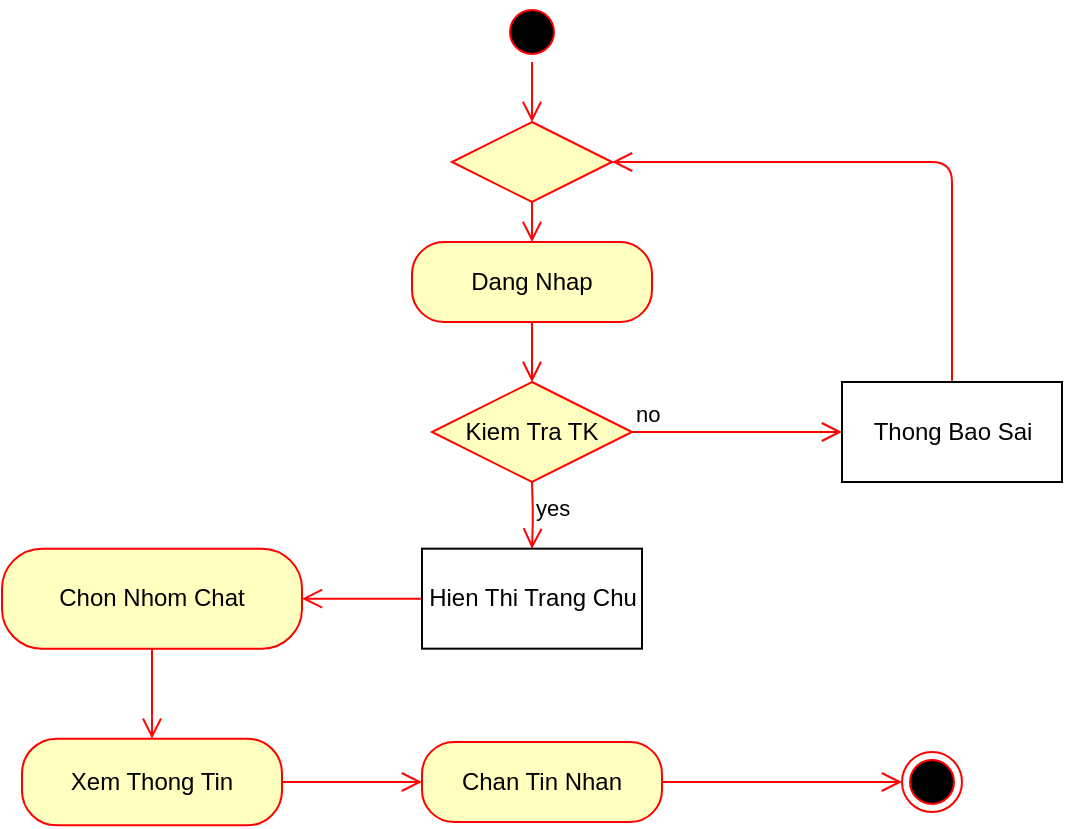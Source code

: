 <mxfile version="12.6.6" type="google"><diagram name="Page-1" id="e7e014a7-5840-1c2e-5031-d8a46d1fe8dd"><mxGraphModel dx="868" dy="439" grid="1" gridSize="10" guides="1" tooltips="1" connect="1" arrows="1" fold="1" page="1" pageScale="1" pageWidth="1169" pageHeight="826" background="#ffffff" math="0" shadow="0"><root><mxCell id="0"/><mxCell id="1" parent="0"/><mxCell id="07IcZVHZO48YeAMWqdxz-41" style="edgeStyle=orthogonalEdgeStyle;rounded=1;orthogonalLoop=1;jettySize=auto;html=1;exitX=0.5;exitY=1;exitDx=0;exitDy=0;entryX=0.5;entryY=0;entryDx=0;entryDy=0;endArrow=open;endFill=0;endSize=8;strokeColor=#FF0505;" edge="1" parent="1" source="07IcZVHZO48YeAMWqdxz-42" target="07IcZVHZO48YeAMWqdxz-50"><mxGeometry relative="1" as="geometry"/></mxCell><mxCell id="07IcZVHZO48YeAMWqdxz-42" value="" style="ellipse;html=1;shape=startState;fillColor=#000000;strokeColor=#ff0000;" vertex="1" parent="1"><mxGeometry x="420" y="40" width="30" height="30" as="geometry"/></mxCell><mxCell id="07IcZVHZO48YeAMWqdxz-43" value="&lt;div&gt;Dang Nhap&lt;br&gt;&lt;/div&gt;" style="rounded=1;whiteSpace=wrap;html=1;arcSize=40;fontColor=#000000;fillColor=#ffffc0;strokeColor=#ff0000;" vertex="1" parent="1"><mxGeometry x="375" y="160" width="120" height="40" as="geometry"/></mxCell><mxCell id="07IcZVHZO48YeAMWqdxz-44" value="" style="edgeStyle=orthogonalEdgeStyle;html=1;verticalAlign=bottom;endArrow=open;endSize=8;strokeColor=#ff0000;entryX=0.5;entryY=0;entryDx=0;entryDy=0;" edge="1" parent="1" source="07IcZVHZO48YeAMWqdxz-43" target="07IcZVHZO48YeAMWqdxz-45"><mxGeometry relative="1" as="geometry"><mxPoint x="435" y="220" as="targetPoint"/></mxGeometry></mxCell><mxCell id="07IcZVHZO48YeAMWqdxz-45" value="Kiem Tra TK" style="rhombus;whiteSpace=wrap;html=1;fillColor=#ffffc0;strokeColor=#ff0000;" vertex="1" parent="1"><mxGeometry x="385" y="230" width="100" height="50" as="geometry"/></mxCell><mxCell id="07IcZVHZO48YeAMWqdxz-46" value="no" style="edgeStyle=orthogonalEdgeStyle;html=1;align=left;verticalAlign=bottom;endArrow=open;endSize=8;strokeColor=#ff0000;entryX=0;entryY=0.5;entryDx=0;entryDy=0;" edge="1" parent="1" source="07IcZVHZO48YeAMWqdxz-45" target="07IcZVHZO48YeAMWqdxz-48"><mxGeometry x="-1" relative="1" as="geometry"><mxPoint x="580" y="260" as="targetPoint"/><Array as="points"><mxPoint x="570" y="255"/><mxPoint x="570" y="255"/></Array></mxGeometry></mxCell><mxCell id="07IcZVHZO48YeAMWqdxz-47" style="edgeStyle=orthogonalEdgeStyle;rounded=1;orthogonalLoop=1;jettySize=auto;html=1;exitX=0.5;exitY=0;exitDx=0;exitDy=0;entryX=1;entryY=0.5;entryDx=0;entryDy=0;endArrow=open;endFill=0;endSize=8;strokeColor=#FF0505;" edge="1" parent="1" source="07IcZVHZO48YeAMWqdxz-48" target="07IcZVHZO48YeAMWqdxz-50"><mxGeometry relative="1" as="geometry"/></mxCell><mxCell id="07IcZVHZO48YeAMWqdxz-48" value="Thong Bao Sai" style="html=1;" vertex="1" parent="1"><mxGeometry x="590" y="230" width="110" height="50" as="geometry"/></mxCell><mxCell id="07IcZVHZO48YeAMWqdxz-49" style="edgeStyle=orthogonalEdgeStyle;rounded=1;orthogonalLoop=1;jettySize=auto;html=1;exitX=0.5;exitY=1;exitDx=0;exitDy=0;entryX=0.5;entryY=0;entryDx=0;entryDy=0;endArrow=open;endFill=0;endSize=8;strokeColor=#FF0505;" edge="1" parent="1" source="07IcZVHZO48YeAMWqdxz-50" target="07IcZVHZO48YeAMWqdxz-43"><mxGeometry relative="1" as="geometry"/></mxCell><mxCell id="07IcZVHZO48YeAMWqdxz-50" value="" style="rhombus;whiteSpace=wrap;html=1;fillColor=#ffffc0;strokeColor=#ff0000;" vertex="1" parent="1"><mxGeometry x="395" y="100" width="80" height="40" as="geometry"/></mxCell><mxCell id="07IcZVHZO48YeAMWqdxz-51" value="yes" style="edgeStyle=orthogonalEdgeStyle;html=1;align=left;verticalAlign=top;endArrow=open;endSize=8;strokeColor=#ff0000;entryX=0.5;entryY=0;entryDx=0;entryDy=0;" edge="1" parent="1" target="07IcZVHZO48YeAMWqdxz-58"><mxGeometry x="-1" relative="1" as="geometry"><mxPoint x="435" y="320" as="targetPoint"/><Array as="points"/><mxPoint x="435" y="280" as="sourcePoint"/></mxGeometry></mxCell><mxCell id="07IcZVHZO48YeAMWqdxz-52" style="edgeStyle=orthogonalEdgeStyle;rounded=0;orthogonalLoop=1;jettySize=auto;html=1;exitX=0.5;exitY=1;exitDx=0;exitDy=0;entryX=0.5;entryY=0;entryDx=0;entryDy=0;endArrow=open;endFill=0;endSize=8;strokeColor=#FF0505;" edge="1" parent="1" source="07IcZVHZO48YeAMWqdxz-53" target="07IcZVHZO48YeAMWqdxz-55"><mxGeometry relative="1" as="geometry"/></mxCell><mxCell id="07IcZVHZO48YeAMWqdxz-53" value="Chon Nhom Chat" style="rounded=1;whiteSpace=wrap;html=1;arcSize=40;fontColor=#000000;fillColor=#ffffc0;strokeColor=#ff0000;" vertex="1" parent="1"><mxGeometry x="170" y="313.33" width="150" height="50" as="geometry"/></mxCell><mxCell id="07IcZVHZO48YeAMWqdxz-61" style="edgeStyle=orthogonalEdgeStyle;rounded=0;orthogonalLoop=1;jettySize=auto;html=1;exitX=1;exitY=0.5;exitDx=0;exitDy=0;endSize=8;endArrow=open;endFill=0;strokeColor=#FF0505;" edge="1" parent="1" source="07IcZVHZO48YeAMWqdxz-55" target="07IcZVHZO48YeAMWqdxz-59"><mxGeometry relative="1" as="geometry"/></mxCell><mxCell id="07IcZVHZO48YeAMWqdxz-55" value="Xem Thong Tin " style="rounded=1;whiteSpace=wrap;html=1;arcSize=40;fontColor=#000000;fillColor=#ffffc0;strokeColor=#ff0000;" vertex="1" parent="1"><mxGeometry x="180" y="408.34" width="130" height="43.33" as="geometry"/></mxCell><mxCell id="07IcZVHZO48YeAMWqdxz-56" value="" style="ellipse;html=1;shape=endState;fillColor=#000000;strokeColor=#ff0000;" vertex="1" parent="1"><mxGeometry x="620" y="415" width="30" height="30" as="geometry"/></mxCell><mxCell id="07IcZVHZO48YeAMWqdxz-57" style="edgeStyle=orthogonalEdgeStyle;rounded=0;orthogonalLoop=1;jettySize=auto;html=1;exitX=0;exitY=0.5;exitDx=0;exitDy=0;entryX=1;entryY=0.5;entryDx=0;entryDy=0;endArrow=open;endFill=0;endSize=8;strokeColor=#FF0505;" edge="1" parent="1" source="07IcZVHZO48YeAMWqdxz-58" target="07IcZVHZO48YeAMWqdxz-53"><mxGeometry relative="1" as="geometry"/></mxCell><mxCell id="07IcZVHZO48YeAMWqdxz-58" value="Hien Thi Trang Chu" style="html=1;" vertex="1" parent="1"><mxGeometry x="380" y="313.33" width="110" height="50" as="geometry"/></mxCell><mxCell id="07IcZVHZO48YeAMWqdxz-59" value="Chan Tin Nhan" style="rounded=1;whiteSpace=wrap;html=1;arcSize=40;fontColor=#000000;fillColor=#ffffc0;strokeColor=#ff0000;" vertex="1" parent="1"><mxGeometry x="380" y="410" width="120" height="40" as="geometry"/></mxCell><mxCell id="07IcZVHZO48YeAMWqdxz-60" value="" style="edgeStyle=orthogonalEdgeStyle;html=1;verticalAlign=bottom;endArrow=open;endSize=8;strokeColor=#ff0000;entryX=0;entryY=0.5;entryDx=0;entryDy=0;" edge="1" source="07IcZVHZO48YeAMWqdxz-59" parent="1" target="07IcZVHZO48YeAMWqdxz-56"><mxGeometry relative="1" as="geometry"><mxPoint x="555" y="515" as="targetPoint"/></mxGeometry></mxCell></root></mxGraphModel></diagram></mxfile>